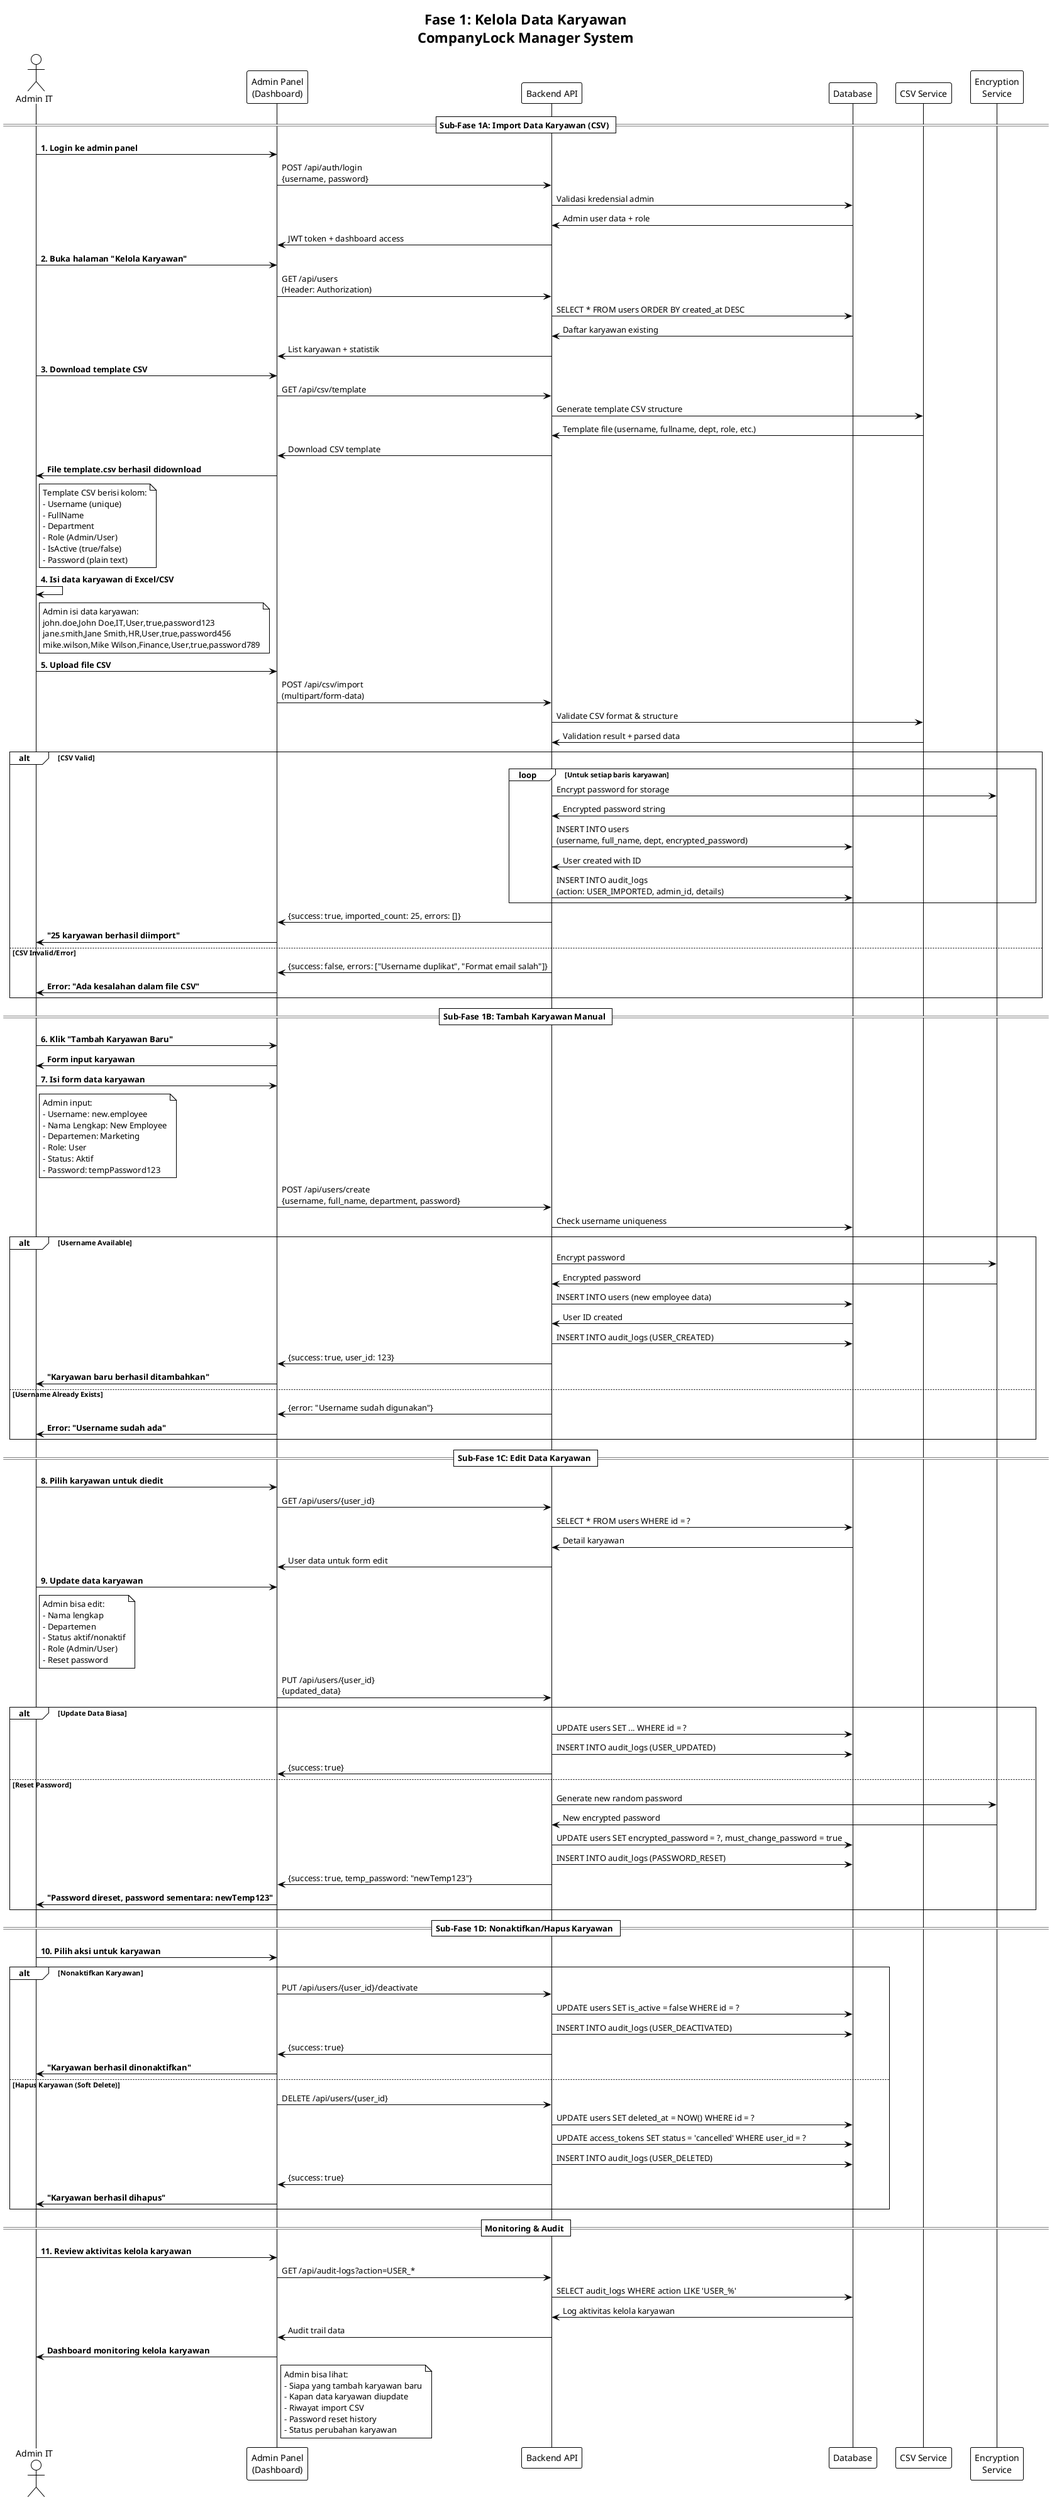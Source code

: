 @startuml Sequence_Fase1_KelolaDataKaryawan
!theme plain

title Fase 1: Kelola Data Karyawan\nCompanyLock Manager System

actor "Admin IT" as Admin
participant "Admin Panel\n(Dashboard)" as AdminPanel
participant "Backend API" as Backend
participant "Database" as DB
participant "CSV Service" as CSV
participant "Encryption\nService" as Crypto

== Sub-Fase 1A: Import Data Karyawan (CSV) ==

Admin -> AdminPanel : **1. Login ke admin panel**
AdminPanel -> Backend : POST /api/auth/login\n{username, password}
Backend -> DB : Validasi kredensial admin
DB -> Backend : Admin user data + role
Backend -> AdminPanel : JWT token + dashboard access

Admin -> AdminPanel : **2. Buka halaman "Kelola Karyawan"**
AdminPanel -> Backend : GET /api/users\n(Header: Authorization)
Backend -> DB : SELECT * FROM users ORDER BY created_at DESC
DB -> Backend : Daftar karyawan existing
Backend -> AdminPanel : List karyawan + statistik

Admin -> AdminPanel : **3. Download template CSV**
AdminPanel -> Backend : GET /api/csv/template
Backend -> CSV : Generate template CSV structure
CSV -> Backend : Template file (username, fullname, dept, role, etc.)
Backend -> AdminPanel : Download CSV template
AdminPanel -> Admin : **File template.csv berhasil didownload**

note right of Admin
  Template CSV berisi kolom:
  - Username (unique)
  - FullName
  - Department
  - Role (Admin/User)
  - IsActive (true/false)
  - Password (plain text)
end note

Admin -> Admin : **4. Isi data karyawan di Excel/CSV**
note right of Admin
  Admin isi data karyawan:
  john.doe,John Doe,IT,User,true,password123
  jane.smith,Jane Smith,HR,User,true,password456
  mike.wilson,Mike Wilson,Finance,User,true,password789
end note

Admin -> AdminPanel : **5. Upload file CSV**
AdminPanel -> Backend : POST /api/csv/import\n(multipart/form-data)
Backend -> CSV : Validate CSV format & structure
CSV -> Backend : Validation result + parsed data

alt **CSV Valid**
    loop **Untuk setiap baris karyawan**
        Backend -> Crypto : Encrypt password for storage
        Crypto -> Backend : Encrypted password string
        
        Backend -> DB : INSERT INTO users\n(username, full_name, dept, encrypted_password)
        DB -> Backend : User created with ID
        
        Backend -> DB : INSERT INTO audit_logs\n(action: USER_IMPORTED, admin_id, details)
    end
    
    Backend -> AdminPanel : {success: true, imported_count: 25, errors: []}
    AdminPanel -> Admin : **"25 karyawan berhasil diimport"**
    
else **CSV Invalid/Error**
    Backend -> AdminPanel : {success: false, errors: ["Username duplikat", "Format email salah"]}
    AdminPanel -> Admin : **Error: "Ada kesalahan dalam file CSV"**
end

== Sub-Fase 1B: Tambah Karyawan Manual ==

Admin -> AdminPanel : **6. Klik "Tambah Karyawan Baru"**
AdminPanel -> Admin : **Form input karyawan**

Admin -> AdminPanel : **7. Isi form data karyawan**
note right of Admin
  Admin input:
  - Username: new.employee
  - Nama Lengkap: New Employee
  - Departemen: Marketing
  - Role: User
  - Status: Aktif
  - Password: tempPassword123
end note

AdminPanel -> Backend : POST /api/users/create\n{username, full_name, department, password}
Backend -> DB : Check username uniqueness
alt **Username Available**
    Backend -> Crypto : Encrypt password
    Crypto -> Backend : Encrypted password
    Backend -> DB : INSERT INTO users (new employee data)
    DB -> Backend : User ID created
    Backend -> DB : INSERT INTO audit_logs (USER_CREATED)
    Backend -> AdminPanel : {success: true, user_id: 123}
    AdminPanel -> Admin : **"Karyawan baru berhasil ditambahkan"**
else **Username Already Exists**
    Backend -> AdminPanel : {error: "Username sudah digunakan"}
    AdminPanel -> Admin : **Error: "Username sudah ada"**
end

== Sub-Fase 1C: Edit Data Karyawan ==

Admin -> AdminPanel : **8. Pilih karyawan untuk diedit**
AdminPanel -> Backend : GET /api/users/{user_id}
Backend -> DB : SELECT * FROM users WHERE id = ?
DB -> Backend : Detail karyawan
Backend -> AdminPanel : User data untuk form edit

Admin -> AdminPanel : **9. Update data karyawan**
note right of Admin
  Admin bisa edit:
  - Nama lengkap
  - Departemen  
  - Status aktif/nonaktif
  - Role (Admin/User)
  - Reset password
end note

AdminPanel -> Backend : PUT /api/users/{user_id}\n{updated_data}

alt **Update Data Biasa**
    Backend -> DB : UPDATE users SET ... WHERE id = ?
    Backend -> DB : INSERT INTO audit_logs (USER_UPDATED)
    Backend -> AdminPanel : {success: true}
    
else **Reset Password**
    Backend -> Crypto : Generate new random password
    Crypto -> Backend : New encrypted password
    Backend -> DB : UPDATE users SET encrypted_password = ?, must_change_password = true
    Backend -> DB : INSERT INTO audit_logs (PASSWORD_RESET)
    Backend -> AdminPanel : {success: true, temp_password: "newTemp123"}
    AdminPanel -> Admin : **"Password direset, password sementara: newTemp123"**
end

== Sub-Fase 1D: Nonaktifkan/Hapus Karyawan ==

Admin -> AdminPanel : **10. Pilih aksi untuk karyawan**

alt **Nonaktifkan Karyawan**
    AdminPanel -> Backend : PUT /api/users/{user_id}/deactivate
    Backend -> DB : UPDATE users SET is_active = false WHERE id = ?
    Backend -> DB : INSERT INTO audit_logs (USER_DEACTIVATED)
    Backend -> AdminPanel : {success: true}
    AdminPanel -> Admin : **"Karyawan berhasil dinonaktifkan"**
    
else **Hapus Karyawan (Soft Delete)**
    AdminPanel -> Backend : DELETE /api/users/{user_id}
    Backend -> DB : UPDATE users SET deleted_at = NOW() WHERE id = ?
    Backend -> DB : UPDATE access_tokens SET status = 'cancelled' WHERE user_id = ?
    Backend -> DB : INSERT INTO audit_logs (USER_DELETED)
    Backend -> AdminPanel : {success: true}
    AdminPanel -> Admin : **"Karyawan berhasil dihapus"**
end

== Monitoring & Audit ==

Admin -> AdminPanel : **11. Review aktivitas kelola karyawan**
AdminPanel -> Backend : GET /api/audit-logs?action=USER_*
Backend -> DB : SELECT audit_logs WHERE action LIKE 'USER_%'
DB -> Backend : Log aktivitas kelola karyawan
Backend -> AdminPanel : Audit trail data
AdminPanel -> Admin : **Dashboard monitoring kelola karyawan**

note right of AdminPanel
  Admin bisa lihat:
  - Siapa yang tambah karyawan baru
  - Kapan data karyawan diupdate
  - Riwayat import CSV
  - Password reset history
  - Status perubahan karyawan
end note

@enduml